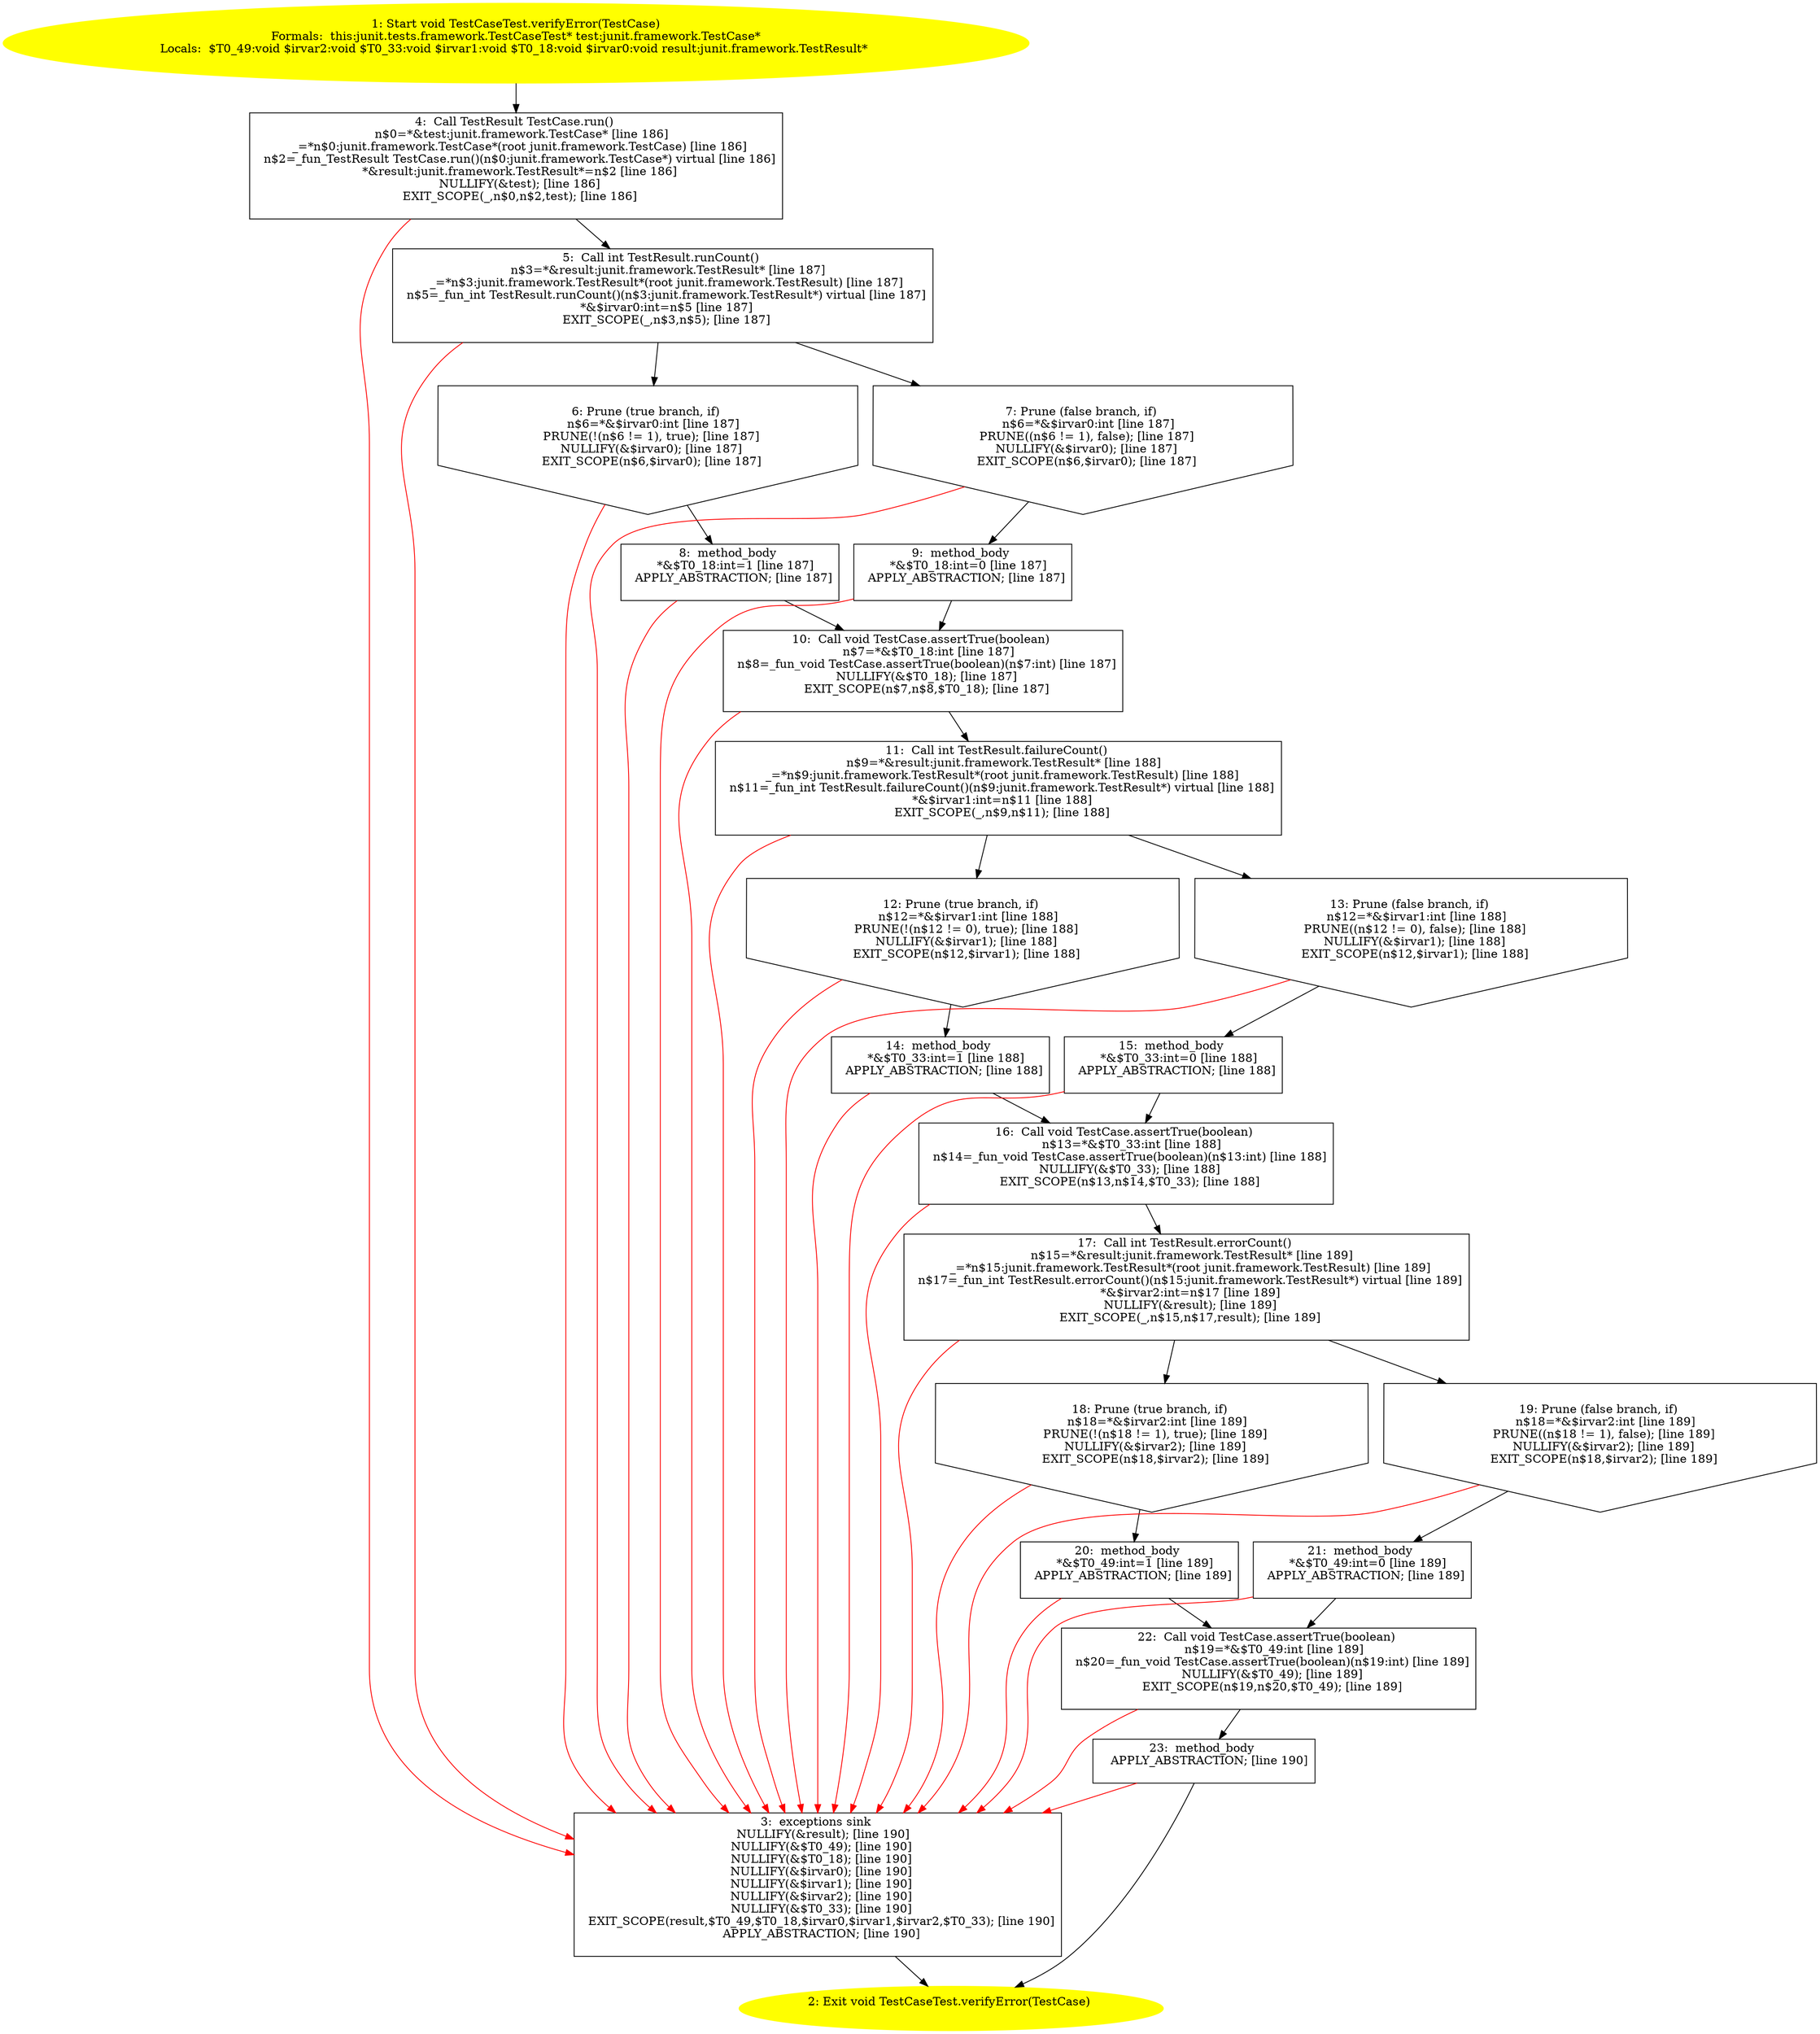 /* @generated */
digraph cfg {
"junit.tests.framework.TestCaseTest.verifyError(junit.framework.TestCase):void.d9f3c7aee16963f2cd16ecfc95b76999_1" [label="1: Start void TestCaseTest.verifyError(TestCase)\nFormals:  this:junit.tests.framework.TestCaseTest* test:junit.framework.TestCase*\nLocals:  $T0_49:void $irvar2:void $T0_33:void $irvar1:void $T0_18:void $irvar0:void result:junit.framework.TestResult* \n  " color=yellow style=filled]
	

	 "junit.tests.framework.TestCaseTest.verifyError(junit.framework.TestCase):void.d9f3c7aee16963f2cd16ecfc95b76999_1" -> "junit.tests.framework.TestCaseTest.verifyError(junit.framework.TestCase):void.d9f3c7aee16963f2cd16ecfc95b76999_4" ;
"junit.tests.framework.TestCaseTest.verifyError(junit.framework.TestCase):void.d9f3c7aee16963f2cd16ecfc95b76999_2" [label="2: Exit void TestCaseTest.verifyError(TestCase) \n  " color=yellow style=filled]
	

"junit.tests.framework.TestCaseTest.verifyError(junit.framework.TestCase):void.d9f3c7aee16963f2cd16ecfc95b76999_3" [label="3:  exceptions sink \n   NULLIFY(&result); [line 190]\n  NULLIFY(&$T0_49); [line 190]\n  NULLIFY(&$T0_18); [line 190]\n  NULLIFY(&$irvar0); [line 190]\n  NULLIFY(&$irvar1); [line 190]\n  NULLIFY(&$irvar2); [line 190]\n  NULLIFY(&$T0_33); [line 190]\n  EXIT_SCOPE(result,$T0_49,$T0_18,$irvar0,$irvar1,$irvar2,$T0_33); [line 190]\n  APPLY_ABSTRACTION; [line 190]\n " shape="box"]
	

	 "junit.tests.framework.TestCaseTest.verifyError(junit.framework.TestCase):void.d9f3c7aee16963f2cd16ecfc95b76999_3" -> "junit.tests.framework.TestCaseTest.verifyError(junit.framework.TestCase):void.d9f3c7aee16963f2cd16ecfc95b76999_2" ;
"junit.tests.framework.TestCaseTest.verifyError(junit.framework.TestCase):void.d9f3c7aee16963f2cd16ecfc95b76999_4" [label="4:  Call TestResult TestCase.run() \n   n$0=*&test:junit.framework.TestCase* [line 186]\n  _=*n$0:junit.framework.TestCase*(root junit.framework.TestCase) [line 186]\n  n$2=_fun_TestResult TestCase.run()(n$0:junit.framework.TestCase*) virtual [line 186]\n  *&result:junit.framework.TestResult*=n$2 [line 186]\n  NULLIFY(&test); [line 186]\n  EXIT_SCOPE(_,n$0,n$2,test); [line 186]\n " shape="box"]
	

	 "junit.tests.framework.TestCaseTest.verifyError(junit.framework.TestCase):void.d9f3c7aee16963f2cd16ecfc95b76999_4" -> "junit.tests.framework.TestCaseTest.verifyError(junit.framework.TestCase):void.d9f3c7aee16963f2cd16ecfc95b76999_5" ;
	 "junit.tests.framework.TestCaseTest.verifyError(junit.framework.TestCase):void.d9f3c7aee16963f2cd16ecfc95b76999_4" -> "junit.tests.framework.TestCaseTest.verifyError(junit.framework.TestCase):void.d9f3c7aee16963f2cd16ecfc95b76999_3" [color="red" ];
"junit.tests.framework.TestCaseTest.verifyError(junit.framework.TestCase):void.d9f3c7aee16963f2cd16ecfc95b76999_5" [label="5:  Call int TestResult.runCount() \n   n$3=*&result:junit.framework.TestResult* [line 187]\n  _=*n$3:junit.framework.TestResult*(root junit.framework.TestResult) [line 187]\n  n$5=_fun_int TestResult.runCount()(n$3:junit.framework.TestResult*) virtual [line 187]\n  *&$irvar0:int=n$5 [line 187]\n  EXIT_SCOPE(_,n$3,n$5); [line 187]\n " shape="box"]
	

	 "junit.tests.framework.TestCaseTest.verifyError(junit.framework.TestCase):void.d9f3c7aee16963f2cd16ecfc95b76999_5" -> "junit.tests.framework.TestCaseTest.verifyError(junit.framework.TestCase):void.d9f3c7aee16963f2cd16ecfc95b76999_6" ;
	 "junit.tests.framework.TestCaseTest.verifyError(junit.framework.TestCase):void.d9f3c7aee16963f2cd16ecfc95b76999_5" -> "junit.tests.framework.TestCaseTest.verifyError(junit.framework.TestCase):void.d9f3c7aee16963f2cd16ecfc95b76999_7" ;
	 "junit.tests.framework.TestCaseTest.verifyError(junit.framework.TestCase):void.d9f3c7aee16963f2cd16ecfc95b76999_5" -> "junit.tests.framework.TestCaseTest.verifyError(junit.framework.TestCase):void.d9f3c7aee16963f2cd16ecfc95b76999_3" [color="red" ];
"junit.tests.framework.TestCaseTest.verifyError(junit.framework.TestCase):void.d9f3c7aee16963f2cd16ecfc95b76999_6" [label="6: Prune (true branch, if) \n   n$6=*&$irvar0:int [line 187]\n  PRUNE(!(n$6 != 1), true); [line 187]\n  NULLIFY(&$irvar0); [line 187]\n  EXIT_SCOPE(n$6,$irvar0); [line 187]\n " shape="invhouse"]
	

	 "junit.tests.framework.TestCaseTest.verifyError(junit.framework.TestCase):void.d9f3c7aee16963f2cd16ecfc95b76999_6" -> "junit.tests.framework.TestCaseTest.verifyError(junit.framework.TestCase):void.d9f3c7aee16963f2cd16ecfc95b76999_8" ;
	 "junit.tests.framework.TestCaseTest.verifyError(junit.framework.TestCase):void.d9f3c7aee16963f2cd16ecfc95b76999_6" -> "junit.tests.framework.TestCaseTest.verifyError(junit.framework.TestCase):void.d9f3c7aee16963f2cd16ecfc95b76999_3" [color="red" ];
"junit.tests.framework.TestCaseTest.verifyError(junit.framework.TestCase):void.d9f3c7aee16963f2cd16ecfc95b76999_7" [label="7: Prune (false branch, if) \n   n$6=*&$irvar0:int [line 187]\n  PRUNE((n$6 != 1), false); [line 187]\n  NULLIFY(&$irvar0); [line 187]\n  EXIT_SCOPE(n$6,$irvar0); [line 187]\n " shape="invhouse"]
	

	 "junit.tests.framework.TestCaseTest.verifyError(junit.framework.TestCase):void.d9f3c7aee16963f2cd16ecfc95b76999_7" -> "junit.tests.framework.TestCaseTest.verifyError(junit.framework.TestCase):void.d9f3c7aee16963f2cd16ecfc95b76999_9" ;
	 "junit.tests.framework.TestCaseTest.verifyError(junit.framework.TestCase):void.d9f3c7aee16963f2cd16ecfc95b76999_7" -> "junit.tests.framework.TestCaseTest.verifyError(junit.framework.TestCase):void.d9f3c7aee16963f2cd16ecfc95b76999_3" [color="red" ];
"junit.tests.framework.TestCaseTest.verifyError(junit.framework.TestCase):void.d9f3c7aee16963f2cd16ecfc95b76999_8" [label="8:  method_body \n   *&$T0_18:int=1 [line 187]\n  APPLY_ABSTRACTION; [line 187]\n " shape="box"]
	

	 "junit.tests.framework.TestCaseTest.verifyError(junit.framework.TestCase):void.d9f3c7aee16963f2cd16ecfc95b76999_8" -> "junit.tests.framework.TestCaseTest.verifyError(junit.framework.TestCase):void.d9f3c7aee16963f2cd16ecfc95b76999_10" ;
	 "junit.tests.framework.TestCaseTest.verifyError(junit.framework.TestCase):void.d9f3c7aee16963f2cd16ecfc95b76999_8" -> "junit.tests.framework.TestCaseTest.verifyError(junit.framework.TestCase):void.d9f3c7aee16963f2cd16ecfc95b76999_3" [color="red" ];
"junit.tests.framework.TestCaseTest.verifyError(junit.framework.TestCase):void.d9f3c7aee16963f2cd16ecfc95b76999_9" [label="9:  method_body \n   *&$T0_18:int=0 [line 187]\n  APPLY_ABSTRACTION; [line 187]\n " shape="box"]
	

	 "junit.tests.framework.TestCaseTest.verifyError(junit.framework.TestCase):void.d9f3c7aee16963f2cd16ecfc95b76999_9" -> "junit.tests.framework.TestCaseTest.verifyError(junit.framework.TestCase):void.d9f3c7aee16963f2cd16ecfc95b76999_10" ;
	 "junit.tests.framework.TestCaseTest.verifyError(junit.framework.TestCase):void.d9f3c7aee16963f2cd16ecfc95b76999_9" -> "junit.tests.framework.TestCaseTest.verifyError(junit.framework.TestCase):void.d9f3c7aee16963f2cd16ecfc95b76999_3" [color="red" ];
"junit.tests.framework.TestCaseTest.verifyError(junit.framework.TestCase):void.d9f3c7aee16963f2cd16ecfc95b76999_10" [label="10:  Call void TestCase.assertTrue(boolean) \n   n$7=*&$T0_18:int [line 187]\n  n$8=_fun_void TestCase.assertTrue(boolean)(n$7:int) [line 187]\n  NULLIFY(&$T0_18); [line 187]\n  EXIT_SCOPE(n$7,n$8,$T0_18); [line 187]\n " shape="box"]
	

	 "junit.tests.framework.TestCaseTest.verifyError(junit.framework.TestCase):void.d9f3c7aee16963f2cd16ecfc95b76999_10" -> "junit.tests.framework.TestCaseTest.verifyError(junit.framework.TestCase):void.d9f3c7aee16963f2cd16ecfc95b76999_11" ;
	 "junit.tests.framework.TestCaseTest.verifyError(junit.framework.TestCase):void.d9f3c7aee16963f2cd16ecfc95b76999_10" -> "junit.tests.framework.TestCaseTest.verifyError(junit.framework.TestCase):void.d9f3c7aee16963f2cd16ecfc95b76999_3" [color="red" ];
"junit.tests.framework.TestCaseTest.verifyError(junit.framework.TestCase):void.d9f3c7aee16963f2cd16ecfc95b76999_11" [label="11:  Call int TestResult.failureCount() \n   n$9=*&result:junit.framework.TestResult* [line 188]\n  _=*n$9:junit.framework.TestResult*(root junit.framework.TestResult) [line 188]\n  n$11=_fun_int TestResult.failureCount()(n$9:junit.framework.TestResult*) virtual [line 188]\n  *&$irvar1:int=n$11 [line 188]\n  EXIT_SCOPE(_,n$9,n$11); [line 188]\n " shape="box"]
	

	 "junit.tests.framework.TestCaseTest.verifyError(junit.framework.TestCase):void.d9f3c7aee16963f2cd16ecfc95b76999_11" -> "junit.tests.framework.TestCaseTest.verifyError(junit.framework.TestCase):void.d9f3c7aee16963f2cd16ecfc95b76999_12" ;
	 "junit.tests.framework.TestCaseTest.verifyError(junit.framework.TestCase):void.d9f3c7aee16963f2cd16ecfc95b76999_11" -> "junit.tests.framework.TestCaseTest.verifyError(junit.framework.TestCase):void.d9f3c7aee16963f2cd16ecfc95b76999_13" ;
	 "junit.tests.framework.TestCaseTest.verifyError(junit.framework.TestCase):void.d9f3c7aee16963f2cd16ecfc95b76999_11" -> "junit.tests.framework.TestCaseTest.verifyError(junit.framework.TestCase):void.d9f3c7aee16963f2cd16ecfc95b76999_3" [color="red" ];
"junit.tests.framework.TestCaseTest.verifyError(junit.framework.TestCase):void.d9f3c7aee16963f2cd16ecfc95b76999_12" [label="12: Prune (true branch, if) \n   n$12=*&$irvar1:int [line 188]\n  PRUNE(!(n$12 != 0), true); [line 188]\n  NULLIFY(&$irvar1); [line 188]\n  EXIT_SCOPE(n$12,$irvar1); [line 188]\n " shape="invhouse"]
	

	 "junit.tests.framework.TestCaseTest.verifyError(junit.framework.TestCase):void.d9f3c7aee16963f2cd16ecfc95b76999_12" -> "junit.tests.framework.TestCaseTest.verifyError(junit.framework.TestCase):void.d9f3c7aee16963f2cd16ecfc95b76999_14" ;
	 "junit.tests.framework.TestCaseTest.verifyError(junit.framework.TestCase):void.d9f3c7aee16963f2cd16ecfc95b76999_12" -> "junit.tests.framework.TestCaseTest.verifyError(junit.framework.TestCase):void.d9f3c7aee16963f2cd16ecfc95b76999_3" [color="red" ];
"junit.tests.framework.TestCaseTest.verifyError(junit.framework.TestCase):void.d9f3c7aee16963f2cd16ecfc95b76999_13" [label="13: Prune (false branch, if) \n   n$12=*&$irvar1:int [line 188]\n  PRUNE((n$12 != 0), false); [line 188]\n  NULLIFY(&$irvar1); [line 188]\n  EXIT_SCOPE(n$12,$irvar1); [line 188]\n " shape="invhouse"]
	

	 "junit.tests.framework.TestCaseTest.verifyError(junit.framework.TestCase):void.d9f3c7aee16963f2cd16ecfc95b76999_13" -> "junit.tests.framework.TestCaseTest.verifyError(junit.framework.TestCase):void.d9f3c7aee16963f2cd16ecfc95b76999_15" ;
	 "junit.tests.framework.TestCaseTest.verifyError(junit.framework.TestCase):void.d9f3c7aee16963f2cd16ecfc95b76999_13" -> "junit.tests.framework.TestCaseTest.verifyError(junit.framework.TestCase):void.d9f3c7aee16963f2cd16ecfc95b76999_3" [color="red" ];
"junit.tests.framework.TestCaseTest.verifyError(junit.framework.TestCase):void.d9f3c7aee16963f2cd16ecfc95b76999_14" [label="14:  method_body \n   *&$T0_33:int=1 [line 188]\n  APPLY_ABSTRACTION; [line 188]\n " shape="box"]
	

	 "junit.tests.framework.TestCaseTest.verifyError(junit.framework.TestCase):void.d9f3c7aee16963f2cd16ecfc95b76999_14" -> "junit.tests.framework.TestCaseTest.verifyError(junit.framework.TestCase):void.d9f3c7aee16963f2cd16ecfc95b76999_16" ;
	 "junit.tests.framework.TestCaseTest.verifyError(junit.framework.TestCase):void.d9f3c7aee16963f2cd16ecfc95b76999_14" -> "junit.tests.framework.TestCaseTest.verifyError(junit.framework.TestCase):void.d9f3c7aee16963f2cd16ecfc95b76999_3" [color="red" ];
"junit.tests.framework.TestCaseTest.verifyError(junit.framework.TestCase):void.d9f3c7aee16963f2cd16ecfc95b76999_15" [label="15:  method_body \n   *&$T0_33:int=0 [line 188]\n  APPLY_ABSTRACTION; [line 188]\n " shape="box"]
	

	 "junit.tests.framework.TestCaseTest.verifyError(junit.framework.TestCase):void.d9f3c7aee16963f2cd16ecfc95b76999_15" -> "junit.tests.framework.TestCaseTest.verifyError(junit.framework.TestCase):void.d9f3c7aee16963f2cd16ecfc95b76999_16" ;
	 "junit.tests.framework.TestCaseTest.verifyError(junit.framework.TestCase):void.d9f3c7aee16963f2cd16ecfc95b76999_15" -> "junit.tests.framework.TestCaseTest.verifyError(junit.framework.TestCase):void.d9f3c7aee16963f2cd16ecfc95b76999_3" [color="red" ];
"junit.tests.framework.TestCaseTest.verifyError(junit.framework.TestCase):void.d9f3c7aee16963f2cd16ecfc95b76999_16" [label="16:  Call void TestCase.assertTrue(boolean) \n   n$13=*&$T0_33:int [line 188]\n  n$14=_fun_void TestCase.assertTrue(boolean)(n$13:int) [line 188]\n  NULLIFY(&$T0_33); [line 188]\n  EXIT_SCOPE(n$13,n$14,$T0_33); [line 188]\n " shape="box"]
	

	 "junit.tests.framework.TestCaseTest.verifyError(junit.framework.TestCase):void.d9f3c7aee16963f2cd16ecfc95b76999_16" -> "junit.tests.framework.TestCaseTest.verifyError(junit.framework.TestCase):void.d9f3c7aee16963f2cd16ecfc95b76999_17" ;
	 "junit.tests.framework.TestCaseTest.verifyError(junit.framework.TestCase):void.d9f3c7aee16963f2cd16ecfc95b76999_16" -> "junit.tests.framework.TestCaseTest.verifyError(junit.framework.TestCase):void.d9f3c7aee16963f2cd16ecfc95b76999_3" [color="red" ];
"junit.tests.framework.TestCaseTest.verifyError(junit.framework.TestCase):void.d9f3c7aee16963f2cd16ecfc95b76999_17" [label="17:  Call int TestResult.errorCount() \n   n$15=*&result:junit.framework.TestResult* [line 189]\n  _=*n$15:junit.framework.TestResult*(root junit.framework.TestResult) [line 189]\n  n$17=_fun_int TestResult.errorCount()(n$15:junit.framework.TestResult*) virtual [line 189]\n  *&$irvar2:int=n$17 [line 189]\n  NULLIFY(&result); [line 189]\n  EXIT_SCOPE(_,n$15,n$17,result); [line 189]\n " shape="box"]
	

	 "junit.tests.framework.TestCaseTest.verifyError(junit.framework.TestCase):void.d9f3c7aee16963f2cd16ecfc95b76999_17" -> "junit.tests.framework.TestCaseTest.verifyError(junit.framework.TestCase):void.d9f3c7aee16963f2cd16ecfc95b76999_18" ;
	 "junit.tests.framework.TestCaseTest.verifyError(junit.framework.TestCase):void.d9f3c7aee16963f2cd16ecfc95b76999_17" -> "junit.tests.framework.TestCaseTest.verifyError(junit.framework.TestCase):void.d9f3c7aee16963f2cd16ecfc95b76999_19" ;
	 "junit.tests.framework.TestCaseTest.verifyError(junit.framework.TestCase):void.d9f3c7aee16963f2cd16ecfc95b76999_17" -> "junit.tests.framework.TestCaseTest.verifyError(junit.framework.TestCase):void.d9f3c7aee16963f2cd16ecfc95b76999_3" [color="red" ];
"junit.tests.framework.TestCaseTest.verifyError(junit.framework.TestCase):void.d9f3c7aee16963f2cd16ecfc95b76999_18" [label="18: Prune (true branch, if) \n   n$18=*&$irvar2:int [line 189]\n  PRUNE(!(n$18 != 1), true); [line 189]\n  NULLIFY(&$irvar2); [line 189]\n  EXIT_SCOPE(n$18,$irvar2); [line 189]\n " shape="invhouse"]
	

	 "junit.tests.framework.TestCaseTest.verifyError(junit.framework.TestCase):void.d9f3c7aee16963f2cd16ecfc95b76999_18" -> "junit.tests.framework.TestCaseTest.verifyError(junit.framework.TestCase):void.d9f3c7aee16963f2cd16ecfc95b76999_20" ;
	 "junit.tests.framework.TestCaseTest.verifyError(junit.framework.TestCase):void.d9f3c7aee16963f2cd16ecfc95b76999_18" -> "junit.tests.framework.TestCaseTest.verifyError(junit.framework.TestCase):void.d9f3c7aee16963f2cd16ecfc95b76999_3" [color="red" ];
"junit.tests.framework.TestCaseTest.verifyError(junit.framework.TestCase):void.d9f3c7aee16963f2cd16ecfc95b76999_19" [label="19: Prune (false branch, if) \n   n$18=*&$irvar2:int [line 189]\n  PRUNE((n$18 != 1), false); [line 189]\n  NULLIFY(&$irvar2); [line 189]\n  EXIT_SCOPE(n$18,$irvar2); [line 189]\n " shape="invhouse"]
	

	 "junit.tests.framework.TestCaseTest.verifyError(junit.framework.TestCase):void.d9f3c7aee16963f2cd16ecfc95b76999_19" -> "junit.tests.framework.TestCaseTest.verifyError(junit.framework.TestCase):void.d9f3c7aee16963f2cd16ecfc95b76999_21" ;
	 "junit.tests.framework.TestCaseTest.verifyError(junit.framework.TestCase):void.d9f3c7aee16963f2cd16ecfc95b76999_19" -> "junit.tests.framework.TestCaseTest.verifyError(junit.framework.TestCase):void.d9f3c7aee16963f2cd16ecfc95b76999_3" [color="red" ];
"junit.tests.framework.TestCaseTest.verifyError(junit.framework.TestCase):void.d9f3c7aee16963f2cd16ecfc95b76999_20" [label="20:  method_body \n   *&$T0_49:int=1 [line 189]\n  APPLY_ABSTRACTION; [line 189]\n " shape="box"]
	

	 "junit.tests.framework.TestCaseTest.verifyError(junit.framework.TestCase):void.d9f3c7aee16963f2cd16ecfc95b76999_20" -> "junit.tests.framework.TestCaseTest.verifyError(junit.framework.TestCase):void.d9f3c7aee16963f2cd16ecfc95b76999_22" ;
	 "junit.tests.framework.TestCaseTest.verifyError(junit.framework.TestCase):void.d9f3c7aee16963f2cd16ecfc95b76999_20" -> "junit.tests.framework.TestCaseTest.verifyError(junit.framework.TestCase):void.d9f3c7aee16963f2cd16ecfc95b76999_3" [color="red" ];
"junit.tests.framework.TestCaseTest.verifyError(junit.framework.TestCase):void.d9f3c7aee16963f2cd16ecfc95b76999_21" [label="21:  method_body \n   *&$T0_49:int=0 [line 189]\n  APPLY_ABSTRACTION; [line 189]\n " shape="box"]
	

	 "junit.tests.framework.TestCaseTest.verifyError(junit.framework.TestCase):void.d9f3c7aee16963f2cd16ecfc95b76999_21" -> "junit.tests.framework.TestCaseTest.verifyError(junit.framework.TestCase):void.d9f3c7aee16963f2cd16ecfc95b76999_22" ;
	 "junit.tests.framework.TestCaseTest.verifyError(junit.framework.TestCase):void.d9f3c7aee16963f2cd16ecfc95b76999_21" -> "junit.tests.framework.TestCaseTest.verifyError(junit.framework.TestCase):void.d9f3c7aee16963f2cd16ecfc95b76999_3" [color="red" ];
"junit.tests.framework.TestCaseTest.verifyError(junit.framework.TestCase):void.d9f3c7aee16963f2cd16ecfc95b76999_22" [label="22:  Call void TestCase.assertTrue(boolean) \n   n$19=*&$T0_49:int [line 189]\n  n$20=_fun_void TestCase.assertTrue(boolean)(n$19:int) [line 189]\n  NULLIFY(&$T0_49); [line 189]\n  EXIT_SCOPE(n$19,n$20,$T0_49); [line 189]\n " shape="box"]
	

	 "junit.tests.framework.TestCaseTest.verifyError(junit.framework.TestCase):void.d9f3c7aee16963f2cd16ecfc95b76999_22" -> "junit.tests.framework.TestCaseTest.verifyError(junit.framework.TestCase):void.d9f3c7aee16963f2cd16ecfc95b76999_23" ;
	 "junit.tests.framework.TestCaseTest.verifyError(junit.framework.TestCase):void.d9f3c7aee16963f2cd16ecfc95b76999_22" -> "junit.tests.framework.TestCaseTest.verifyError(junit.framework.TestCase):void.d9f3c7aee16963f2cd16ecfc95b76999_3" [color="red" ];
"junit.tests.framework.TestCaseTest.verifyError(junit.framework.TestCase):void.d9f3c7aee16963f2cd16ecfc95b76999_23" [label="23:  method_body \n   APPLY_ABSTRACTION; [line 190]\n " shape="box"]
	

	 "junit.tests.framework.TestCaseTest.verifyError(junit.framework.TestCase):void.d9f3c7aee16963f2cd16ecfc95b76999_23" -> "junit.tests.framework.TestCaseTest.verifyError(junit.framework.TestCase):void.d9f3c7aee16963f2cd16ecfc95b76999_2" ;
	 "junit.tests.framework.TestCaseTest.verifyError(junit.framework.TestCase):void.d9f3c7aee16963f2cd16ecfc95b76999_23" -> "junit.tests.framework.TestCaseTest.verifyError(junit.framework.TestCase):void.d9f3c7aee16963f2cd16ecfc95b76999_3" [color="red" ];
}
